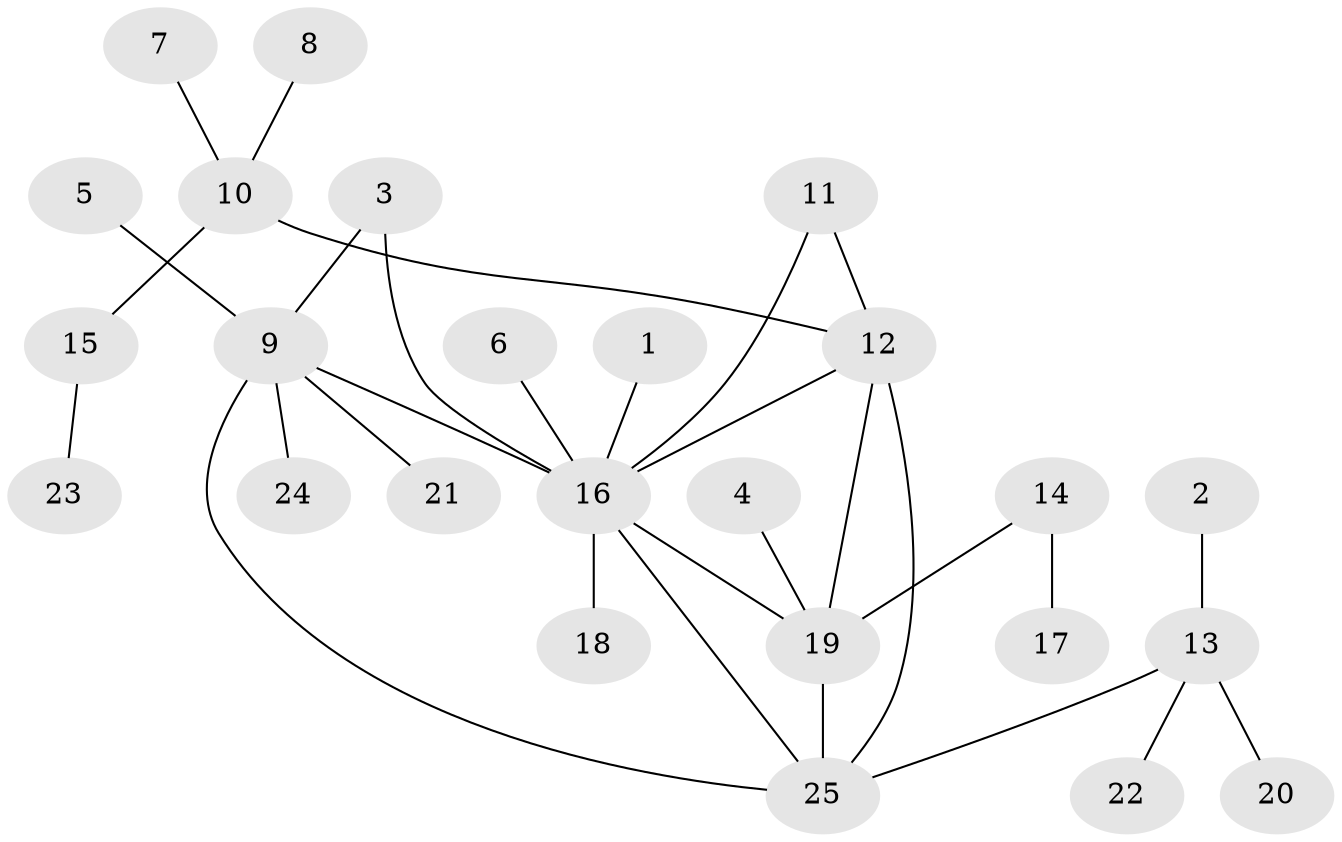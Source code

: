 // original degree distribution, {4: 0.08163265306122448, 8: 0.061224489795918366, 5: 0.04081632653061224, 3: 0.061224489795918366, 6: 0.04081632653061224, 1: 0.5918367346938775, 2: 0.12244897959183673}
// Generated by graph-tools (version 1.1) at 2025/50/03/09/25 03:50:39]
// undirected, 25 vertices, 30 edges
graph export_dot {
graph [start="1"]
  node [color=gray90,style=filled];
  1;
  2;
  3;
  4;
  5;
  6;
  7;
  8;
  9;
  10;
  11;
  12;
  13;
  14;
  15;
  16;
  17;
  18;
  19;
  20;
  21;
  22;
  23;
  24;
  25;
  1 -- 16 [weight=1.0];
  2 -- 13 [weight=1.0];
  3 -- 9 [weight=1.0];
  3 -- 16 [weight=1.0];
  4 -- 19 [weight=1.0];
  5 -- 9 [weight=1.0];
  6 -- 16 [weight=1.0];
  7 -- 10 [weight=1.0];
  8 -- 10 [weight=1.0];
  9 -- 16 [weight=1.0];
  9 -- 21 [weight=1.0];
  9 -- 24 [weight=1.0];
  9 -- 25 [weight=1.0];
  10 -- 12 [weight=1.0];
  10 -- 15 [weight=1.0];
  11 -- 12 [weight=1.0];
  11 -- 16 [weight=1.0];
  12 -- 16 [weight=1.0];
  12 -- 19 [weight=1.0];
  12 -- 25 [weight=1.0];
  13 -- 20 [weight=1.0];
  13 -- 22 [weight=1.0];
  13 -- 25 [weight=1.0];
  14 -- 17 [weight=1.0];
  14 -- 19 [weight=1.0];
  15 -- 23 [weight=1.0];
  16 -- 18 [weight=1.0];
  16 -- 19 [weight=1.0];
  16 -- 25 [weight=1.0];
  19 -- 25 [weight=2.0];
}
